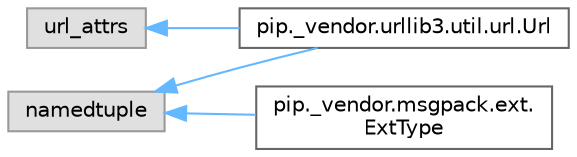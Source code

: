 digraph "Graphical Class Hierarchy"
{
 // LATEX_PDF_SIZE
  bgcolor="transparent";
  edge [fontname=Helvetica,fontsize=10,labelfontname=Helvetica,labelfontsize=10];
  node [fontname=Helvetica,fontsize=10,shape=box,height=0.2,width=0.4];
  rankdir="LR";
  Node0 [id="Node000000",label="url_attrs",height=0.2,width=0.4,color="grey60", fillcolor="#E0E0E0", style="filled",tooltip=" "];
  Node0 -> Node1 [id="edge4357_Node000000_Node000001",dir="back",color="steelblue1",style="solid",tooltip=" "];
  Node1 [id="Node000001",label="pip._vendor.urllib3.util.url.Url",height=0.2,width=0.4,color="grey40", fillcolor="white", style="filled",URL="$classpip_1_1__vendor_1_1urllib3_1_1util_1_1url_1_1_url.html",tooltip=" "];
  Node2 [id="Node000002",label="namedtuple",height=0.2,width=0.4,color="grey60", fillcolor="#E0E0E0", style="filled",tooltip=" "];
  Node2 -> Node3 [id="edge4358_Node000002_Node000003",dir="back",color="steelblue1",style="solid",tooltip=" "];
  Node3 [id="Node000003",label="pip._vendor.msgpack.ext.\lExtType",height=0.2,width=0.4,color="grey40", fillcolor="white", style="filled",URL="$classpip_1_1__vendor_1_1msgpack_1_1ext_1_1_ext_type.html",tooltip=" "];
  Node2 -> Node1 [id="edge4359_Node000002_Node000001",dir="back",color="steelblue1",style="solid",tooltip=" "];
}
